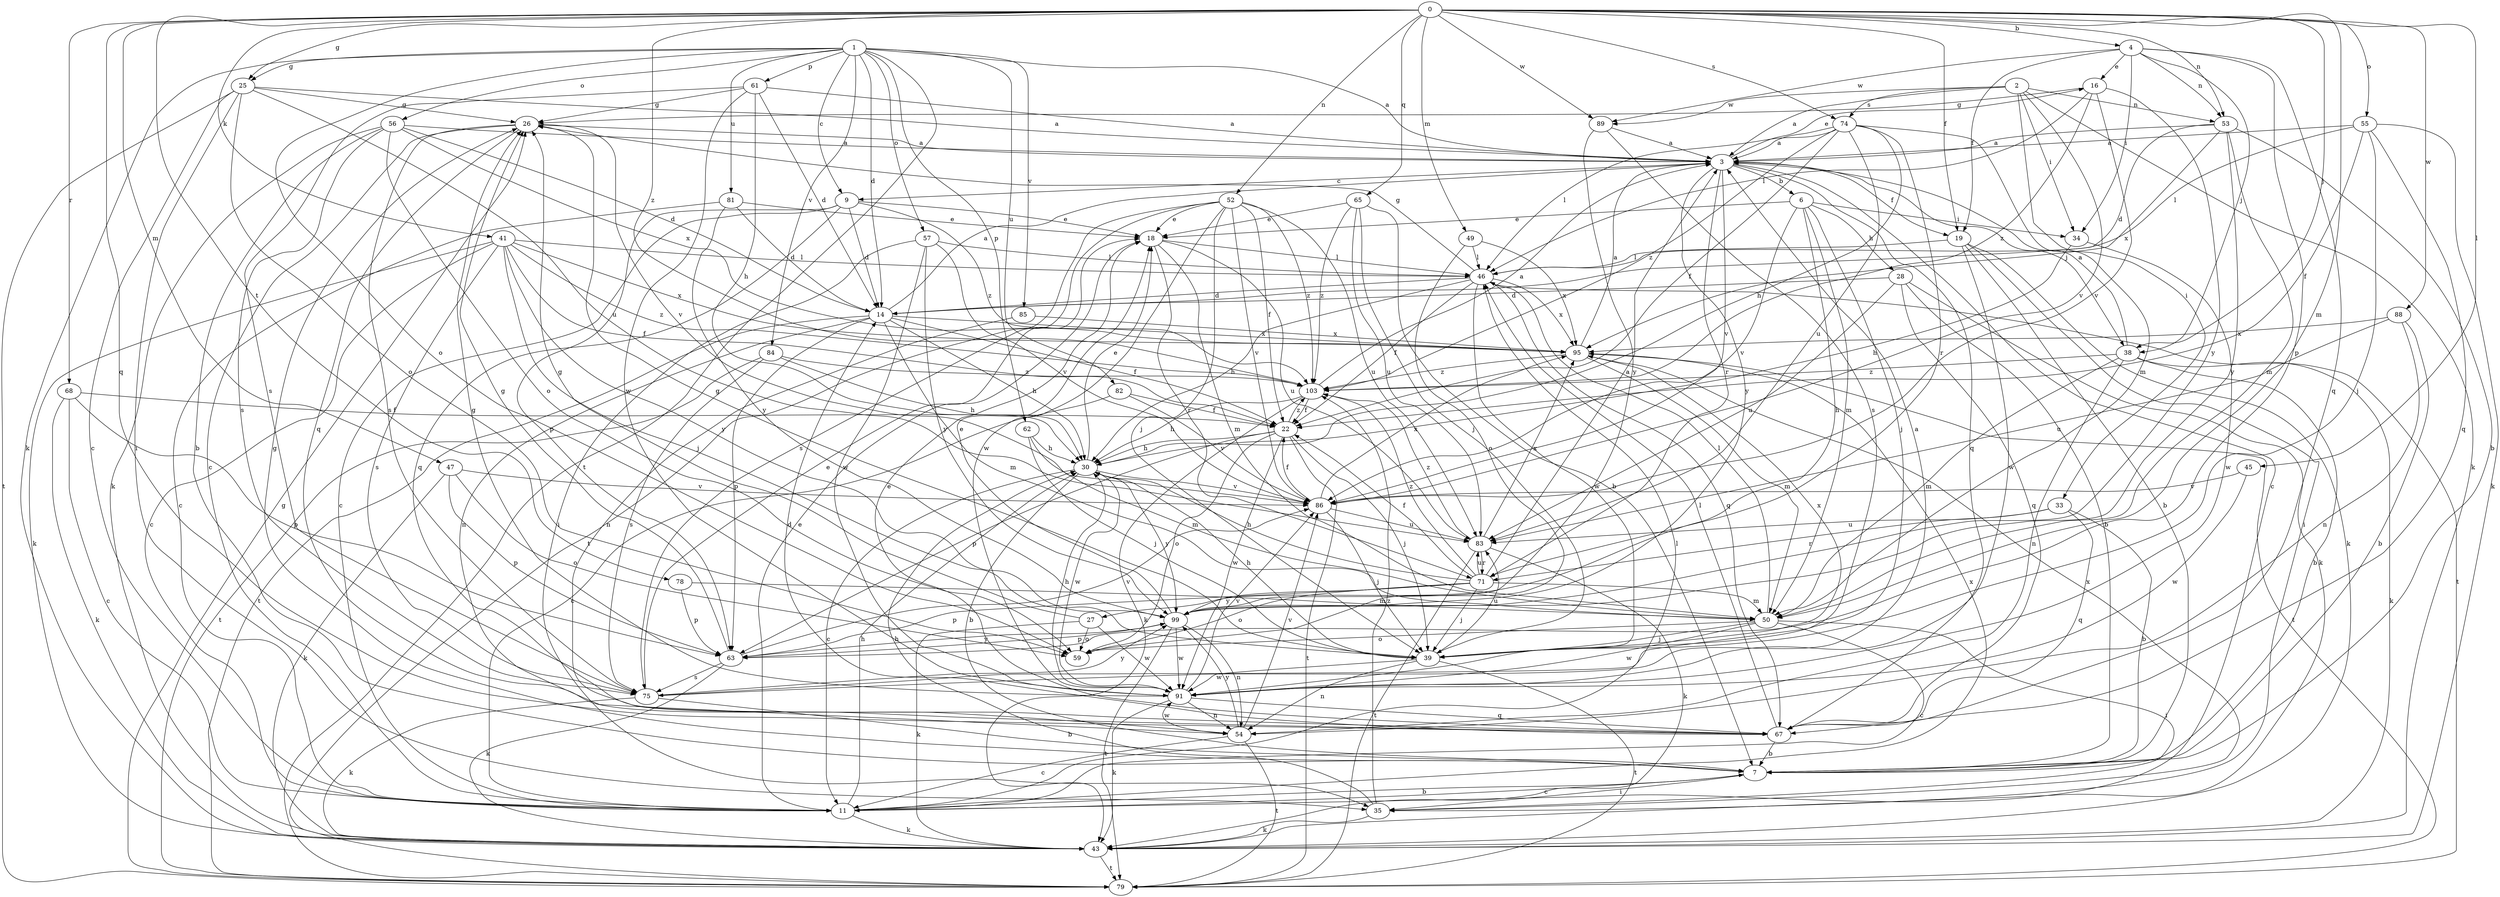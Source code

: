 strict digraph  {
0;
1;
2;
3;
4;
6;
7;
9;
11;
14;
16;
18;
19;
22;
25;
26;
27;
28;
30;
33;
34;
35;
38;
39;
41;
43;
45;
46;
47;
49;
50;
52;
53;
54;
55;
56;
57;
59;
61;
62;
63;
65;
67;
68;
71;
74;
75;
78;
79;
81;
82;
83;
84;
85;
86;
88;
89;
91;
95;
99;
103;
0 -> 4  [label=b];
0 -> 19  [label=f];
0 -> 25  [label=g];
0 -> 38  [label=j];
0 -> 41  [label=k];
0 -> 45  [label=l];
0 -> 47  [label=m];
0 -> 49  [label=m];
0 -> 50  [label=m];
0 -> 52  [label=n];
0 -> 53  [label=n];
0 -> 55  [label=o];
0 -> 65  [label=q];
0 -> 67  [label=q];
0 -> 68  [label=r];
0 -> 74  [label=s];
0 -> 78  [label=t];
0 -> 88  [label=w];
0 -> 89  [label=w];
0 -> 103  [label=z];
1 -> 3  [label=a];
1 -> 9  [label=c];
1 -> 14  [label=d];
1 -> 25  [label=g];
1 -> 43  [label=k];
1 -> 56  [label=o];
1 -> 57  [label=o];
1 -> 59  [label=o];
1 -> 61  [label=p];
1 -> 62  [label=p];
1 -> 79  [label=t];
1 -> 81  [label=u];
1 -> 82  [label=u];
1 -> 84  [label=v];
1 -> 85  [label=v];
2 -> 3  [label=a];
2 -> 33  [label=i];
2 -> 34  [label=i];
2 -> 43  [label=k];
2 -> 53  [label=n];
2 -> 74  [label=s];
2 -> 86  [label=v];
2 -> 89  [label=w];
3 -> 6  [label=b];
3 -> 9  [label=c];
3 -> 11  [label=c];
3 -> 16  [label=e];
3 -> 19  [label=f];
3 -> 38  [label=j];
3 -> 67  [label=q];
3 -> 71  [label=r];
3 -> 86  [label=v];
3 -> 99  [label=y];
4 -> 16  [label=e];
4 -> 19  [label=f];
4 -> 34  [label=i];
4 -> 38  [label=j];
4 -> 53  [label=n];
4 -> 63  [label=p];
4 -> 67  [label=q];
4 -> 89  [label=w];
6 -> 18  [label=e];
6 -> 27  [label=h];
6 -> 28  [label=h];
6 -> 34  [label=i];
6 -> 39  [label=j];
6 -> 50  [label=m];
6 -> 86  [label=v];
7 -> 11  [label=c];
7 -> 26  [label=g];
7 -> 35  [label=i];
9 -> 11  [label=c];
9 -> 14  [label=d];
9 -> 18  [label=e];
9 -> 63  [label=p];
9 -> 67  [label=q];
9 -> 103  [label=z];
11 -> 7  [label=b];
11 -> 18  [label=e];
11 -> 30  [label=h];
11 -> 43  [label=k];
11 -> 46  [label=l];
11 -> 95  [label=x];
14 -> 3  [label=a];
14 -> 22  [label=f];
14 -> 30  [label=h];
14 -> 50  [label=m];
14 -> 54  [label=n];
14 -> 63  [label=p];
14 -> 79  [label=t];
14 -> 95  [label=x];
16 -> 26  [label=g];
16 -> 46  [label=l];
16 -> 86  [label=v];
16 -> 99  [label=y];
16 -> 103  [label=z];
18 -> 46  [label=l];
18 -> 50  [label=m];
18 -> 71  [label=r];
18 -> 83  [label=u];
19 -> 7  [label=b];
19 -> 35  [label=i];
19 -> 43  [label=k];
19 -> 46  [label=l];
19 -> 91  [label=w];
22 -> 30  [label=h];
22 -> 39  [label=j];
22 -> 59  [label=o];
22 -> 63  [label=p];
22 -> 79  [label=t];
22 -> 91  [label=w];
22 -> 103  [label=z];
25 -> 3  [label=a];
25 -> 11  [label=c];
25 -> 26  [label=g];
25 -> 35  [label=i];
25 -> 59  [label=o];
25 -> 79  [label=t];
25 -> 83  [label=u];
26 -> 3  [label=a];
26 -> 11  [label=c];
26 -> 67  [label=q];
26 -> 75  [label=s];
26 -> 86  [label=v];
27 -> 26  [label=g];
27 -> 43  [label=k];
27 -> 59  [label=o];
27 -> 91  [label=w];
28 -> 7  [label=b];
28 -> 14  [label=d];
28 -> 43  [label=k];
28 -> 67  [label=q];
28 -> 83  [label=u];
30 -> 7  [label=b];
30 -> 11  [label=c];
30 -> 18  [label=e];
30 -> 86  [label=v];
30 -> 91  [label=w];
30 -> 99  [label=y];
33 -> 7  [label=b];
33 -> 67  [label=q];
33 -> 71  [label=r];
33 -> 83  [label=u];
34 -> 30  [label=h];
34 -> 91  [label=w];
35 -> 30  [label=h];
35 -> 43  [label=k];
35 -> 95  [label=x];
35 -> 103  [label=z];
38 -> 3  [label=a];
38 -> 7  [label=b];
38 -> 43  [label=k];
38 -> 50  [label=m];
38 -> 54  [label=n];
38 -> 103  [label=z];
39 -> 26  [label=g];
39 -> 30  [label=h];
39 -> 54  [label=n];
39 -> 79  [label=t];
39 -> 83  [label=u];
39 -> 91  [label=w];
39 -> 95  [label=x];
41 -> 11  [label=c];
41 -> 22  [label=f];
41 -> 39  [label=j];
41 -> 43  [label=k];
41 -> 46  [label=l];
41 -> 75  [label=s];
41 -> 95  [label=x];
41 -> 99  [label=y];
41 -> 103  [label=z];
43 -> 79  [label=t];
45 -> 86  [label=v];
45 -> 91  [label=w];
46 -> 14  [label=d];
46 -> 22  [label=f];
46 -> 26  [label=g];
46 -> 30  [label=h];
46 -> 67  [label=q];
46 -> 79  [label=t];
46 -> 91  [label=w];
46 -> 95  [label=x];
47 -> 43  [label=k];
47 -> 59  [label=o];
47 -> 63  [label=p];
47 -> 86  [label=v];
49 -> 46  [label=l];
49 -> 59  [label=o];
49 -> 95  [label=x];
50 -> 11  [label=c];
50 -> 35  [label=i];
50 -> 39  [label=j];
50 -> 46  [label=l];
50 -> 59  [label=o];
50 -> 91  [label=w];
52 -> 18  [label=e];
52 -> 22  [label=f];
52 -> 39  [label=j];
52 -> 75  [label=s];
52 -> 79  [label=t];
52 -> 83  [label=u];
52 -> 86  [label=v];
52 -> 91  [label=w];
52 -> 103  [label=z];
53 -> 3  [label=a];
53 -> 7  [label=b];
53 -> 14  [label=d];
53 -> 50  [label=m];
53 -> 95  [label=x];
53 -> 99  [label=y];
54 -> 11  [label=c];
54 -> 79  [label=t];
54 -> 86  [label=v];
54 -> 91  [label=w];
54 -> 99  [label=y];
55 -> 3  [label=a];
55 -> 22  [label=f];
55 -> 39  [label=j];
55 -> 43  [label=k];
55 -> 46  [label=l];
55 -> 67  [label=q];
56 -> 3  [label=a];
56 -> 7  [label=b];
56 -> 14  [label=d];
56 -> 43  [label=k];
56 -> 59  [label=o];
56 -> 75  [label=s];
56 -> 95  [label=x];
57 -> 35  [label=i];
57 -> 46  [label=l];
57 -> 86  [label=v];
57 -> 91  [label=w];
57 -> 99  [label=y];
61 -> 3  [label=a];
61 -> 14  [label=d];
61 -> 26  [label=g];
61 -> 30  [label=h];
61 -> 75  [label=s];
61 -> 91  [label=w];
62 -> 30  [label=h];
62 -> 39  [label=j];
62 -> 50  [label=m];
63 -> 26  [label=g];
63 -> 43  [label=k];
63 -> 75  [label=s];
63 -> 86  [label=v];
63 -> 99  [label=y];
65 -> 7  [label=b];
65 -> 18  [label=e];
65 -> 39  [label=j];
65 -> 83  [label=u];
65 -> 103  [label=z];
67 -> 7  [label=b];
67 -> 14  [label=d];
67 -> 18  [label=e];
67 -> 46  [label=l];
68 -> 11  [label=c];
68 -> 22  [label=f];
68 -> 43  [label=k];
68 -> 63  [label=p];
71 -> 3  [label=a];
71 -> 22  [label=f];
71 -> 30  [label=h];
71 -> 39  [label=j];
71 -> 50  [label=m];
71 -> 59  [label=o];
71 -> 63  [label=p];
71 -> 83  [label=u];
71 -> 99  [label=y];
71 -> 103  [label=z];
74 -> 3  [label=a];
74 -> 22  [label=f];
74 -> 30  [label=h];
74 -> 46  [label=l];
74 -> 50  [label=m];
74 -> 71  [label=r];
74 -> 83  [label=u];
74 -> 103  [label=z];
75 -> 3  [label=a];
75 -> 7  [label=b];
75 -> 18  [label=e];
75 -> 43  [label=k];
75 -> 99  [label=y];
78 -> 50  [label=m];
78 -> 63  [label=p];
79 -> 26  [label=g];
81 -> 11  [label=c];
81 -> 14  [label=d];
81 -> 18  [label=e];
81 -> 99  [label=y];
82 -> 11  [label=c];
82 -> 22  [label=f];
82 -> 86  [label=v];
83 -> 43  [label=k];
83 -> 71  [label=r];
83 -> 79  [label=t];
83 -> 95  [label=x];
83 -> 103  [label=z];
84 -> 30  [label=h];
84 -> 75  [label=s];
84 -> 79  [label=t];
84 -> 103  [label=z];
85 -> 54  [label=n];
85 -> 95  [label=x];
86 -> 22  [label=f];
86 -> 39  [label=j];
86 -> 83  [label=u];
86 -> 95  [label=x];
88 -> 7  [label=b];
88 -> 54  [label=n];
88 -> 83  [label=u];
88 -> 95  [label=x];
89 -> 3  [label=a];
89 -> 75  [label=s];
89 -> 99  [label=y];
91 -> 26  [label=g];
91 -> 30  [label=h];
91 -> 43  [label=k];
91 -> 54  [label=n];
91 -> 67  [label=q];
91 -> 86  [label=v];
95 -> 3  [label=a];
95 -> 50  [label=m];
95 -> 79  [label=t];
95 -> 103  [label=z];
99 -> 18  [label=e];
99 -> 54  [label=n];
99 -> 63  [label=p];
99 -> 79  [label=t];
99 -> 91  [label=w];
103 -> 3  [label=a];
103 -> 22  [label=f];
103 -> 30  [label=h];
103 -> 43  [label=k];
}
